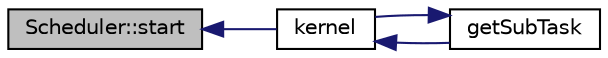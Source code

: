 digraph "Scheduler::start"
{
  bgcolor="transparent";
  edge [fontname="Helvetica",fontsize="10",labelfontname="Helvetica",labelfontsize="10"];
  node [fontname="Helvetica",fontsize="10",shape=record];
  rankdir="LR";
  Node1 [label="Scheduler::start",height=0.2,width=0.4,color="black", fillcolor="grey75", style="filled", fontcolor="black"];
  Node1 -> Node2 [dir="back",color="midnightblue",fontsize="10",style="solid",fontname="Helvetica"];
  Node2 [label="kernel",height=0.2,width=0.4,color="black",URL="$main_8cc.html#a796315624c9bcf31fd673cb62e4b9819",tooltip="kernel entry point "];
  Node2 -> Node3 [dir="back",color="midnightblue",fontsize="10",style="solid",fontname="Helvetica"];
  Node3 [label="getSubTask",height=0.2,width=0.4,color="black",URL="$main_8cc.html#a9f9d2ea101dcc6e3cd7011dccc4331e0",tooltip="Wait for user input via keyboard to select sub task. "];
  Node3 -> Node2 [dir="back",color="midnightblue",fontsize="10",style="solid",fontname="Helvetica"];
}
